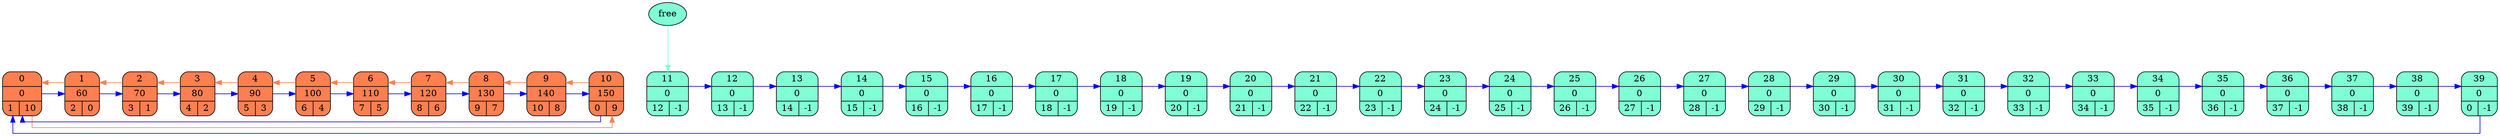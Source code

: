 digraph {
	
nodesep = 1
	splines = ortho
	node [shape=Mrecord]
	rankdir=LR

	struct0 [style=filled, fillcolor="#FF7F50", label="0|0|{1|10}"]
	struct1 [style=filled, fillcolor="#FF7F50", label="1|60|{2|0}"]
	struct2 [style=filled, fillcolor="#FF7F50", label="2|70|{3|1}"]
	struct3 [style=filled, fillcolor="#FF7F50", label="3|80|{4|2}"]
	struct4 [style=filled, fillcolor="#FF7F50", label="4|90|{5|3}"]
	struct5 [style=filled, fillcolor="#FF7F50", label="5|100|{6|4}"]
	struct6 [style=filled, fillcolor="#FF7F50", label="6|110|{7|5}"]
	struct7 [style=filled, fillcolor="#FF7F50", label="7|120|{8|6}"]
	struct8 [style=filled, fillcolor="#FF7F50", label="8|130|{9|7}"]
	struct9 [style=filled, fillcolor="#FF7F50", label="9|140|{10|8}"]
	struct10 [style=filled, fillcolor="#FF7F50", label="10|150|{0|9}"]
	struct11 [style=filled, fillcolor="#7FFFD4", label="11|0|{12|-1}"]
	struct12 [style=filled, fillcolor="#7FFFD4", label="12|0|{13|-1}"]
	struct13 [style=filled, fillcolor="#7FFFD4", label="13|0|{14|-1}"]
	struct14 [style=filled, fillcolor="#7FFFD4", label="14|0|{15|-1}"]
	struct15 [style=filled, fillcolor="#7FFFD4", label="15|0|{16|-1}"]
	struct16 [style=filled, fillcolor="#7FFFD4", label="16|0|{17|-1}"]
	struct17 [style=filled, fillcolor="#7FFFD4", label="17|0|{18|-1}"]
	struct18 [style=filled, fillcolor="#7FFFD4", label="18|0|{19|-1}"]
	struct19 [style=filled, fillcolor="#7FFFD4", label="19|0|{20|-1}"]
	struct20 [style=filled, fillcolor="#7FFFD4", label="20|0|{21|-1}"]
	struct21 [style=filled, fillcolor="#7FFFD4", label="21|0|{22|-1}"]
	struct22 [style=filled, fillcolor="#7FFFD4", label="22|0|{23|-1}"]
	struct23 [style=filled, fillcolor="#7FFFD4", label="23|0|{24|-1}"]
	struct24 [style=filled, fillcolor="#7FFFD4", label="24|0|{25|-1}"]
	struct25 [style=filled, fillcolor="#7FFFD4", label="25|0|{26|-1}"]
	struct26 [style=filled, fillcolor="#7FFFD4", label="26|0|{27|-1}"]
	struct27 [style=filled, fillcolor="#7FFFD4", label="27|0|{28|-1}"]
	struct28 [style=filled, fillcolor="#7FFFD4", label="28|0|{29|-1}"]
	struct29 [style=filled, fillcolor="#7FFFD4", label="29|0|{30|-1}"]
	struct30 [style=filled, fillcolor="#7FFFD4", label="30|0|{31|-1}"]
	struct31 [style=filled, fillcolor="#7FFFD4", label="31|0|{32|-1}"]
	struct32 [style=filled, fillcolor="#7FFFD4", label="32|0|{33|-1}"]
	struct33 [style=filled, fillcolor="#7FFFD4", label="33|0|{34|-1}"]
	struct34 [style=filled, fillcolor="#7FFFD4", label="34|0|{35|-1}"]
	struct35 [style=filled, fillcolor="#7FFFD4", label="35|0|{36|-1}"]
	struct36 [style=filled, fillcolor="#7FFFD4", label="36|0|{37|-1}"]
	struct37 [style=filled, fillcolor="#7FFFD4", label="37|0|{38|-1}"]
	struct38 [style=filled, fillcolor="#7FFFD4", label="38|0|{39|-1}"]
	struct39 [style=filled, fillcolor="#7FFFD4", label="39|0|{0|-1}"]

	struct0 -> struct1 [weight=1000, style="invis"] 
	struct1 -> struct2 [weight=1000, style="invis"] 
	struct2 -> struct3 [weight=1000, style="invis"] 
	struct3 -> struct4 [weight=1000, style="invis"] 
	struct4 -> struct5 [weight=1000, style="invis"] 
	struct5 -> struct6 [weight=1000, style="invis"] 
	struct6 -> struct7 [weight=1000, style="invis"] 
	struct7 -> struct8 [weight=1000, style="invis"] 
	struct8 -> struct9 [weight=1000, style="invis"] 
	struct9 -> struct10 [weight=1000, style="invis"] 
	struct10 -> struct11 [weight=1000, style="invis"] 
	struct11 -> struct12 [weight=1000, style="invis"] 
	struct12 -> struct13 [weight=1000, style="invis"] 
	struct13 -> struct14 [weight=1000, style="invis"] 
	struct14 -> struct15 [weight=1000, style="invis"] 
	struct15 -> struct16 [weight=1000, style="invis"] 
	struct16 -> struct17 [weight=1000, style="invis"] 
	struct17 -> struct18 [weight=1000, style="invis"] 
	struct18 -> struct19 [weight=1000, style="invis"] 
	struct19 -> struct20 [weight=1000, style="invis"] 
	struct20 -> struct21 [weight=1000, style="invis"] 
	struct21 -> struct22 [weight=1000, style="invis"] 
	struct22 -> struct23 [weight=1000, style="invis"] 
	struct23 -> struct24 [weight=1000, style="invis"] 
	struct24 -> struct25 [weight=1000, style="invis"] 
	struct25 -> struct26 [weight=1000, style="invis"] 
	struct26 -> struct27 [weight=1000, style="invis"] 
	struct27 -> struct28 [weight=1000, style="invis"] 
	struct28 -> struct29 [weight=1000, style="invis"] 
	struct29 -> struct30 [weight=1000, style="invis"] 
	struct30 -> struct31 [weight=1000, style="invis"] 
	struct31 -> struct32 [weight=1000, style="invis"] 
	struct32 -> struct33 [weight=1000, style="invis"] 
	struct33 -> struct34 [weight=1000, style="invis"] 
	struct34 -> struct35 [weight=1000, style="invis"] 
	struct35 -> struct36 [weight=1000, style="invis"] 
	struct36 -> struct37 [weight=1000, style="invis"] 
	struct37 -> struct38 [weight=1000, style="invis"] 
	struct38 -> struct39 [weight=1000, style="invis"] 

	struct0 -> struct10 [color="#FF7F50", constraint=fasle] 
	struct1 -> struct0 [color="#FF7F50", constraint=fasle] 
	struct2 -> struct1 [color="#FF7F50", constraint=fasle] 
	struct3 -> struct2 [color="#FF7F50", constraint=fasle] 
	struct4 -> struct3 [color="#FF7F50", constraint=fasle] 
	struct5 -> struct4 [color="#FF7F50", constraint=fasle] 
	struct6 -> struct5 [color="#FF7F50", constraint=fasle] 
	struct7 -> struct6 [color="#FF7F50", constraint=fasle] 
	struct8 -> struct7 [color="#FF7F50", constraint=fasle] 
	struct9 -> struct8 [color="#FF7F50", constraint=fasle] 
	struct10 -> struct9 [color="#FF7F50", constraint=fasle] 

	struct0 -> struct1 [color="blue", constraint=fasle]
	struct1 -> struct2 [color="blue", constraint=fasle]
	struct2 -> struct3 [color="blue", constraint=fasle]
	struct3 -> struct4 [color="blue", constraint=fasle]
	struct4 -> struct5 [color="blue", constraint=fasle]
	struct5 -> struct6 [color="blue", constraint=fasle]
	struct6 -> struct7 [color="blue", constraint=fasle]
	struct7 -> struct8 [color="blue", constraint=fasle]
	struct8 -> struct9 [color="blue", constraint=fasle]
	struct9 -> struct10 [color="blue", constraint=fasle]
	struct10 -> struct0 [color="blue", constraint=fasle]
	struct11 -> struct12 [color="blue", constraint=fasle]
	struct12 -> struct13 [color="blue", constraint=fasle]
	struct13 -> struct14 [color="blue", constraint=fasle]
	struct14 -> struct15 [color="blue", constraint=fasle]
	struct15 -> struct16 [color="blue", constraint=fasle]
	struct16 -> struct17 [color="blue", constraint=fasle]
	struct17 -> struct18 [color="blue", constraint=fasle]
	struct18 -> struct19 [color="blue", constraint=fasle]
	struct19 -> struct20 [color="blue", constraint=fasle]
	struct20 -> struct21 [color="blue", constraint=fasle]
	struct21 -> struct22 [color="blue", constraint=fasle]
	struct22 -> struct23 [color="blue", constraint=fasle]
	struct23 -> struct24 [color="blue", constraint=fasle]
	struct24 -> struct25 [color="blue", constraint=fasle]
	struct25 -> struct26 [color="blue", constraint=fasle]
	struct26 -> struct27 [color="blue", constraint=fasle]
	struct27 -> struct28 [color="blue", constraint=fasle]
	struct28 -> struct29 [color="blue", constraint=fasle]
	struct29 -> struct30 [color="blue", constraint=fasle]
	struct30 -> struct31 [color="blue", constraint=fasle]
	struct31 -> struct32 [color="blue", constraint=fasle]
	struct32 -> struct33 [color="blue", constraint=fasle]
	struct33 -> struct34 [color="blue", constraint=fasle]
	struct34 -> struct35 [color="blue", constraint=fasle]
	struct35 -> struct36 [color="blue", constraint=fasle]
	struct36 -> struct37 [color="blue", constraint=fasle]
	struct37 -> struct38 [color="blue", constraint=fasle]
	struct38 -> struct39 [color="blue", constraint=fasle]
	struct39 -> struct0 [color="blue", constraint=fasle]

	free [shape=oval, style=filled, fillcolor="#7FFFD4"]
	free -> struct11 [color="#7FFFD4"] {rank = same; free; struct11;};
}
